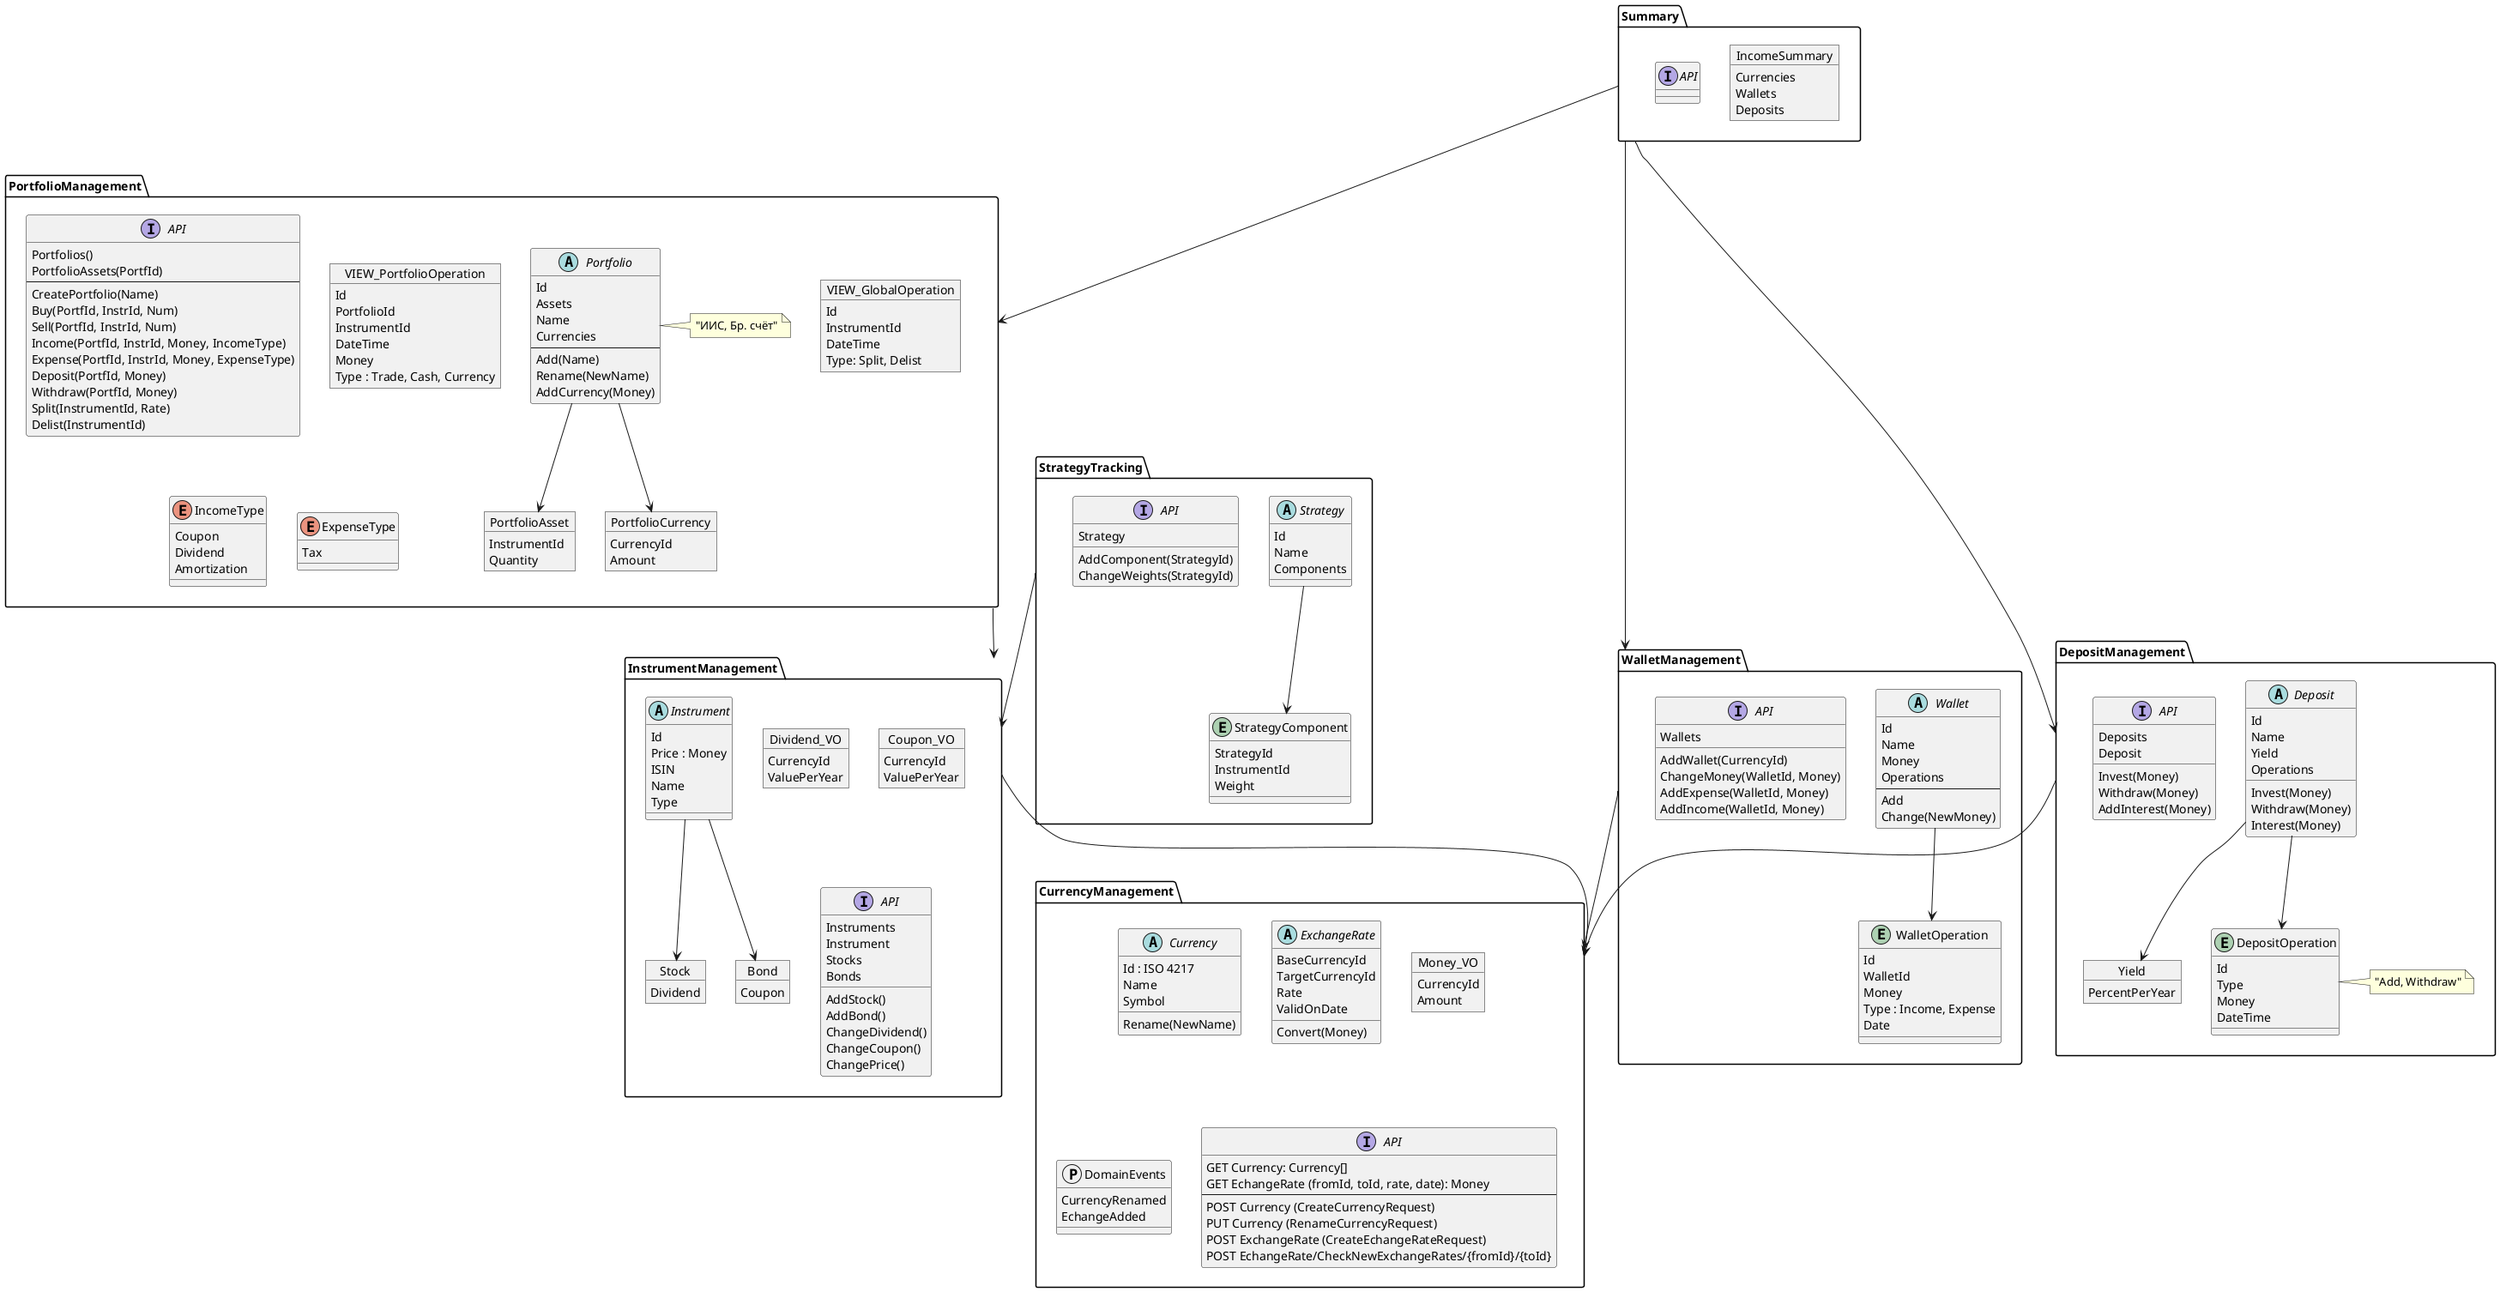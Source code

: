@startuml Domain
allowmixing

package Summary {
    object IncomeSummary{
        Currencies
        Wallets
        Deposits
    }

    interface API {

    }
}

package PortfolioManagement {
    abstract Portfolio {
        Id
        Assets
        Name
        Currencies
        --
        Add(Name)
        Rename(NewName)
        AddCurrency(Money)
    }
    note right of Portfolio : "ИИС, Бр. счёт"

    object PortfolioAsset {
        InstrumentId
        Quantity
    }

    Portfolio --> PortfolioAsset

    object PortfolioCurrency {
        CurrencyId
        Amount
    }

    Portfolio --> PortfolioCurrency
    
    interface API {
        Portfolios()
        PortfolioAssets(PortfId)
        --
        CreatePortfolio(Name)
        Buy(PortfId, InstrId, Num)
        Sell(PortfId, InstrId, Num)
        Income(PortfId, InstrId, Money, IncomeType)
        Expense(PortfId, InstrId, Money, ExpenseType)
        Deposit(PortfId, Money)
        Withdraw(PortfId, Money)
        Split(InstrumentId, Rate)
        Delist(InstrumentId)
    }

    object VIEW_PortfolioOperation {
        Id
        PortfolioId
        InstrumentId
        DateTime
        Money
        Type : Trade, Cash, Currency
    }

    object VIEW_GlobalOperation {
        Id
        InstrumentId
        DateTime
        Type: Split, Delist
    }

    enum IncomeType {
        Coupon
        Dividend
        Amortization
    }
    
    enum ExpenseType {
        Tax
    }
}

package CurrencyManagement {
    abstract Currency {
        Id : ISO 4217
        Name
        Symbol
        Rename(NewName)
    }

    abstract ExchangeRate {
        BaseCurrencyId
        TargetCurrencyId
        Rate
        ValidOnDate
        Convert(Money)
    }

    object Money_VO {
        CurrencyId
        Amount
    }

    protocol DomainEvents {
        CurrencyRenamed
        EchangeAdded
    }

    interface API {
        GET Currency: Currency[]
        GET EchangeRate (fromId, toId, rate, date): Money 
        --
        POST Currency (CreateCurrencyRequest)
        PUT Currency (RenameCurrencyRequest)
        POST ExchangeRate (CreateEchangeRateRequest)
        POST EchangeRate/CheckNewExchangeRates/{fromId}/{toId}
    }
}

package WalletManagement {
    abstract Wallet {
        Id
        Name
        Money
        Operations
        --
        Add
        Change(NewMoney)
    }

    entity WalletOperation {
        Id
        WalletId
        Money
        Type : Income, Expense
        Date
    }

    interface API {
        Wallets
        AddWallet(CurrencyId)
        ChangeMoney(WalletId, Money)
        AddExpense(WalletId, Money)
        AddIncome(WalletId, Money)
    }

    Wallet --> WalletOperation
}

package StrategyTracking {
    abstract Strategy {
        Id
        Name
        Components
    }

    entity StrategyComponent {
        StrategyId
        InstrumentId
        Weight
    }

    Strategy --> StrategyComponent

    interface API {
        Strategy
        AddComponent(StrategyId)
        ChangeWeights(StrategyId)
    }
}

package InstrumentManagement {

    abstract Instrument {
        Id
        Price : Money
        ISIN
        Name
        Type
    }
    object Stock {
        Dividend
    }

    object Bond {
        Coupon
    }

    object Dividend_VO {
        CurrencyId
        ValuePerYear
    }

    object Coupon_VO {
        CurrencyId
        ValuePerYear
    }

    Instrument --> Stock
    Instrument --> Bond

    interface API {
        Instruments
        Instrument
        Stocks
        Bonds
        AddStock()
        AddBond()
        ChangeDividend()
        ChangeCoupon()
        ChangePrice()
    }
}

package DepositManagement {
    abstract Deposit {
        Id
        Name
        Yield
        Operations
        Invest(Money)
        Withdraw(Money)
        Interest(Money)
    }

    entity DepositOperation {
        Id
        Type
        Money
        DateTime
    }
    note right of DepositOperation : "Add, Withdraw"

    object Yield {
        PercentPerYear
    }


    Deposit --> Yield
    Deposit --> DepositOperation

    interface API {
        Deposits
        Deposit
        Invest(Money)
        Withdraw(Money)
        AddInterest(Money)
    }
}

InstrumentManagement --> CurrencyManagement
PortfolioManagement --> InstrumentManagement
StrategyTracking --> InstrumentManagement
WalletManagement --> CurrencyManagement
DepositManagement --> CurrencyManagement
Summary --> WalletManagement
Summary --> PortfolioManagement
Summary --> DepositManagement
@enduml

